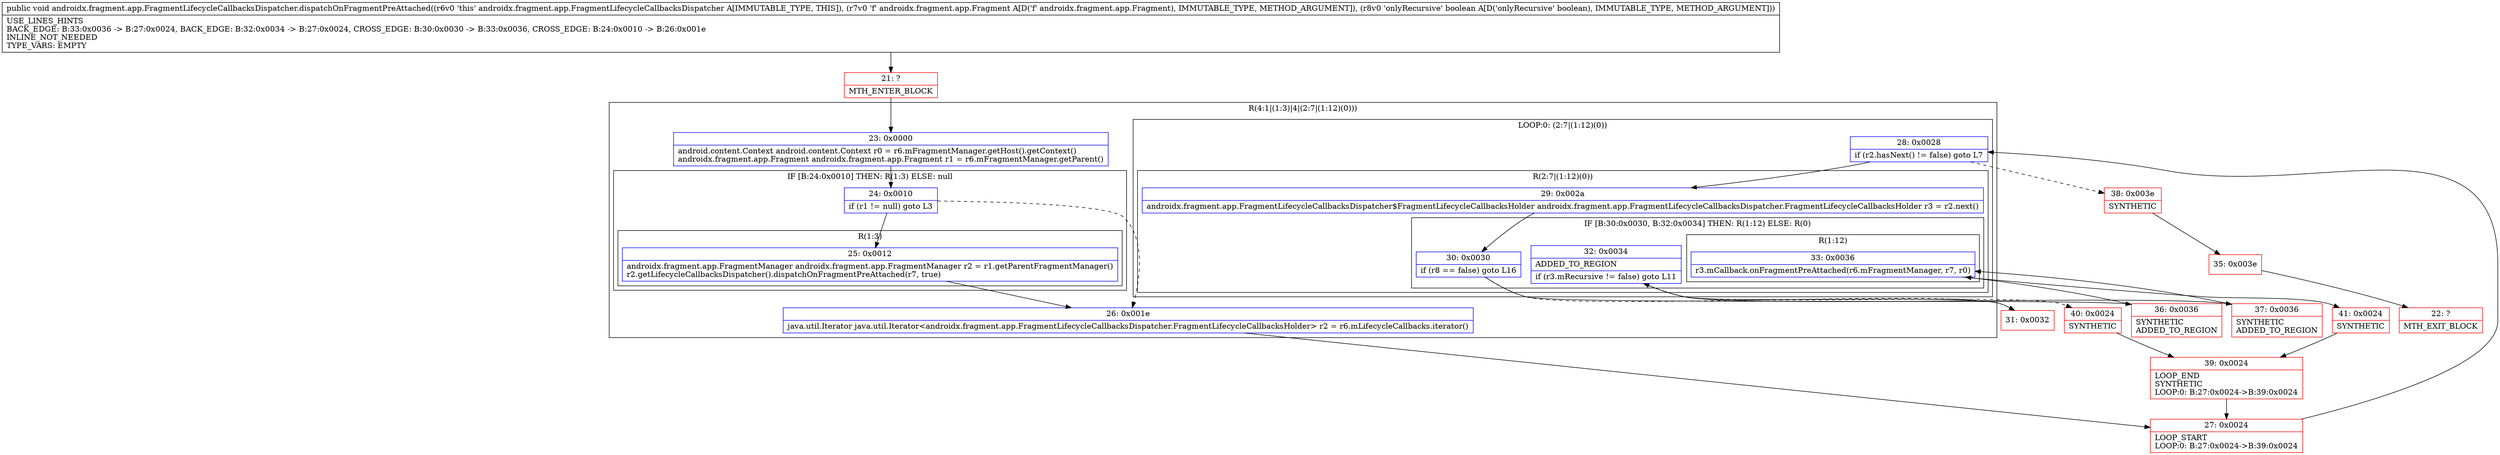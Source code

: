 digraph "CFG forandroidx.fragment.app.FragmentLifecycleCallbacksDispatcher.dispatchOnFragmentPreAttached(Landroidx\/fragment\/app\/Fragment;Z)V" {
subgraph cluster_Region_1790365454 {
label = "R(4:1|(1:3)|4|(2:7|(1:12)(0)))";
node [shape=record,color=blue];
Node_23 [shape=record,label="{23\:\ 0x0000|android.content.Context android.content.Context r0 = r6.mFragmentManager.getHost().getContext()\landroidx.fragment.app.Fragment androidx.fragment.app.Fragment r1 = r6.mFragmentManager.getParent()\l}"];
subgraph cluster_IfRegion_1634748701 {
label = "IF [B:24:0x0010] THEN: R(1:3) ELSE: null";
node [shape=record,color=blue];
Node_24 [shape=record,label="{24\:\ 0x0010|if (r1 != null) goto L3\l}"];
subgraph cluster_Region_638995030 {
label = "R(1:3)";
node [shape=record,color=blue];
Node_25 [shape=record,label="{25\:\ 0x0012|androidx.fragment.app.FragmentManager androidx.fragment.app.FragmentManager r2 = r1.getParentFragmentManager()\lr2.getLifecycleCallbacksDispatcher().dispatchOnFragmentPreAttached(r7, true)\l}"];
}
}
Node_26 [shape=record,label="{26\:\ 0x001e|java.util.Iterator java.util.Iterator\<androidx.fragment.app.FragmentLifecycleCallbacksDispatcher.FragmentLifecycleCallbacksHolder\> r2 = r6.mLifecycleCallbacks.iterator()\l}"];
subgraph cluster_LoopRegion_2055487269 {
label = "LOOP:0: (2:7|(1:12)(0))";
node [shape=record,color=blue];
Node_28 [shape=record,label="{28\:\ 0x0028|if (r2.hasNext() != false) goto L7\l}"];
subgraph cluster_Region_1973745179 {
label = "R(2:7|(1:12)(0))";
node [shape=record,color=blue];
Node_29 [shape=record,label="{29\:\ 0x002a|androidx.fragment.app.FragmentLifecycleCallbacksDispatcher$FragmentLifecycleCallbacksHolder androidx.fragment.app.FragmentLifecycleCallbacksDispatcher.FragmentLifecycleCallbacksHolder r3 = r2.next()\l}"];
subgraph cluster_IfRegion_377446675 {
label = "IF [B:30:0x0030, B:32:0x0034] THEN: R(1:12) ELSE: R(0)";
node [shape=record,color=blue];
Node_30 [shape=record,label="{30\:\ 0x0030|if (r8 == false) goto L16\l}"];
Node_32 [shape=record,label="{32\:\ 0x0034|ADDED_TO_REGION\l|if (r3.mRecursive != false) goto L11\l}"];
subgraph cluster_Region_295948679 {
label = "R(1:12)";
node [shape=record,color=blue];
Node_33 [shape=record,label="{33\:\ 0x0036|r3.mCallback.onFragmentPreAttached(r6.mFragmentManager, r7, r0)\l}"];
}
subgraph cluster_Region_634863525 {
label = "R(0)";
node [shape=record,color=blue];
}
}
}
}
}
Node_21 [shape=record,color=red,label="{21\:\ ?|MTH_ENTER_BLOCK\l}"];
Node_27 [shape=record,color=red,label="{27\:\ 0x0024|LOOP_START\lLOOP:0: B:27:0x0024\-\>B:39:0x0024\l}"];
Node_31 [shape=record,color=red,label="{31\:\ 0x0032}"];
Node_37 [shape=record,color=red,label="{37\:\ 0x0036|SYNTHETIC\lADDED_TO_REGION\l}"];
Node_41 [shape=record,color=red,label="{41\:\ 0x0024|SYNTHETIC\l}"];
Node_39 [shape=record,color=red,label="{39\:\ 0x0024|LOOP_END\lSYNTHETIC\lLOOP:0: B:27:0x0024\-\>B:39:0x0024\l}"];
Node_40 [shape=record,color=red,label="{40\:\ 0x0024|SYNTHETIC\l}"];
Node_36 [shape=record,color=red,label="{36\:\ 0x0036|SYNTHETIC\lADDED_TO_REGION\l}"];
Node_38 [shape=record,color=red,label="{38\:\ 0x003e|SYNTHETIC\l}"];
Node_35 [shape=record,color=red,label="{35\:\ 0x003e}"];
Node_22 [shape=record,color=red,label="{22\:\ ?|MTH_EXIT_BLOCK\l}"];
MethodNode[shape=record,label="{public void androidx.fragment.app.FragmentLifecycleCallbacksDispatcher.dispatchOnFragmentPreAttached((r6v0 'this' androidx.fragment.app.FragmentLifecycleCallbacksDispatcher A[IMMUTABLE_TYPE, THIS]), (r7v0 'f' androidx.fragment.app.Fragment A[D('f' androidx.fragment.app.Fragment), IMMUTABLE_TYPE, METHOD_ARGUMENT]), (r8v0 'onlyRecursive' boolean A[D('onlyRecursive' boolean), IMMUTABLE_TYPE, METHOD_ARGUMENT]))  | USE_LINES_HINTS\lBACK_EDGE: B:33:0x0036 \-\> B:27:0x0024, BACK_EDGE: B:32:0x0034 \-\> B:27:0x0024, CROSS_EDGE: B:30:0x0030 \-\> B:33:0x0036, CROSS_EDGE: B:24:0x0010 \-\> B:26:0x001e\lINLINE_NOT_NEEDED\lTYPE_VARS: EMPTY\l}"];
MethodNode -> Node_21;Node_23 -> Node_24;
Node_24 -> Node_25;
Node_24 -> Node_26[style=dashed];
Node_25 -> Node_26;
Node_26 -> Node_27;
Node_28 -> Node_29;
Node_28 -> Node_38[style=dashed];
Node_29 -> Node_30;
Node_30 -> Node_31[style=dashed];
Node_30 -> Node_36;
Node_32 -> Node_37;
Node_32 -> Node_40[style=dashed];
Node_33 -> Node_41;
Node_21 -> Node_23;
Node_27 -> Node_28;
Node_31 -> Node_32;
Node_37 -> Node_33;
Node_41 -> Node_39;
Node_39 -> Node_27;
Node_40 -> Node_39;
Node_36 -> Node_33;
Node_38 -> Node_35;
Node_35 -> Node_22;
}

